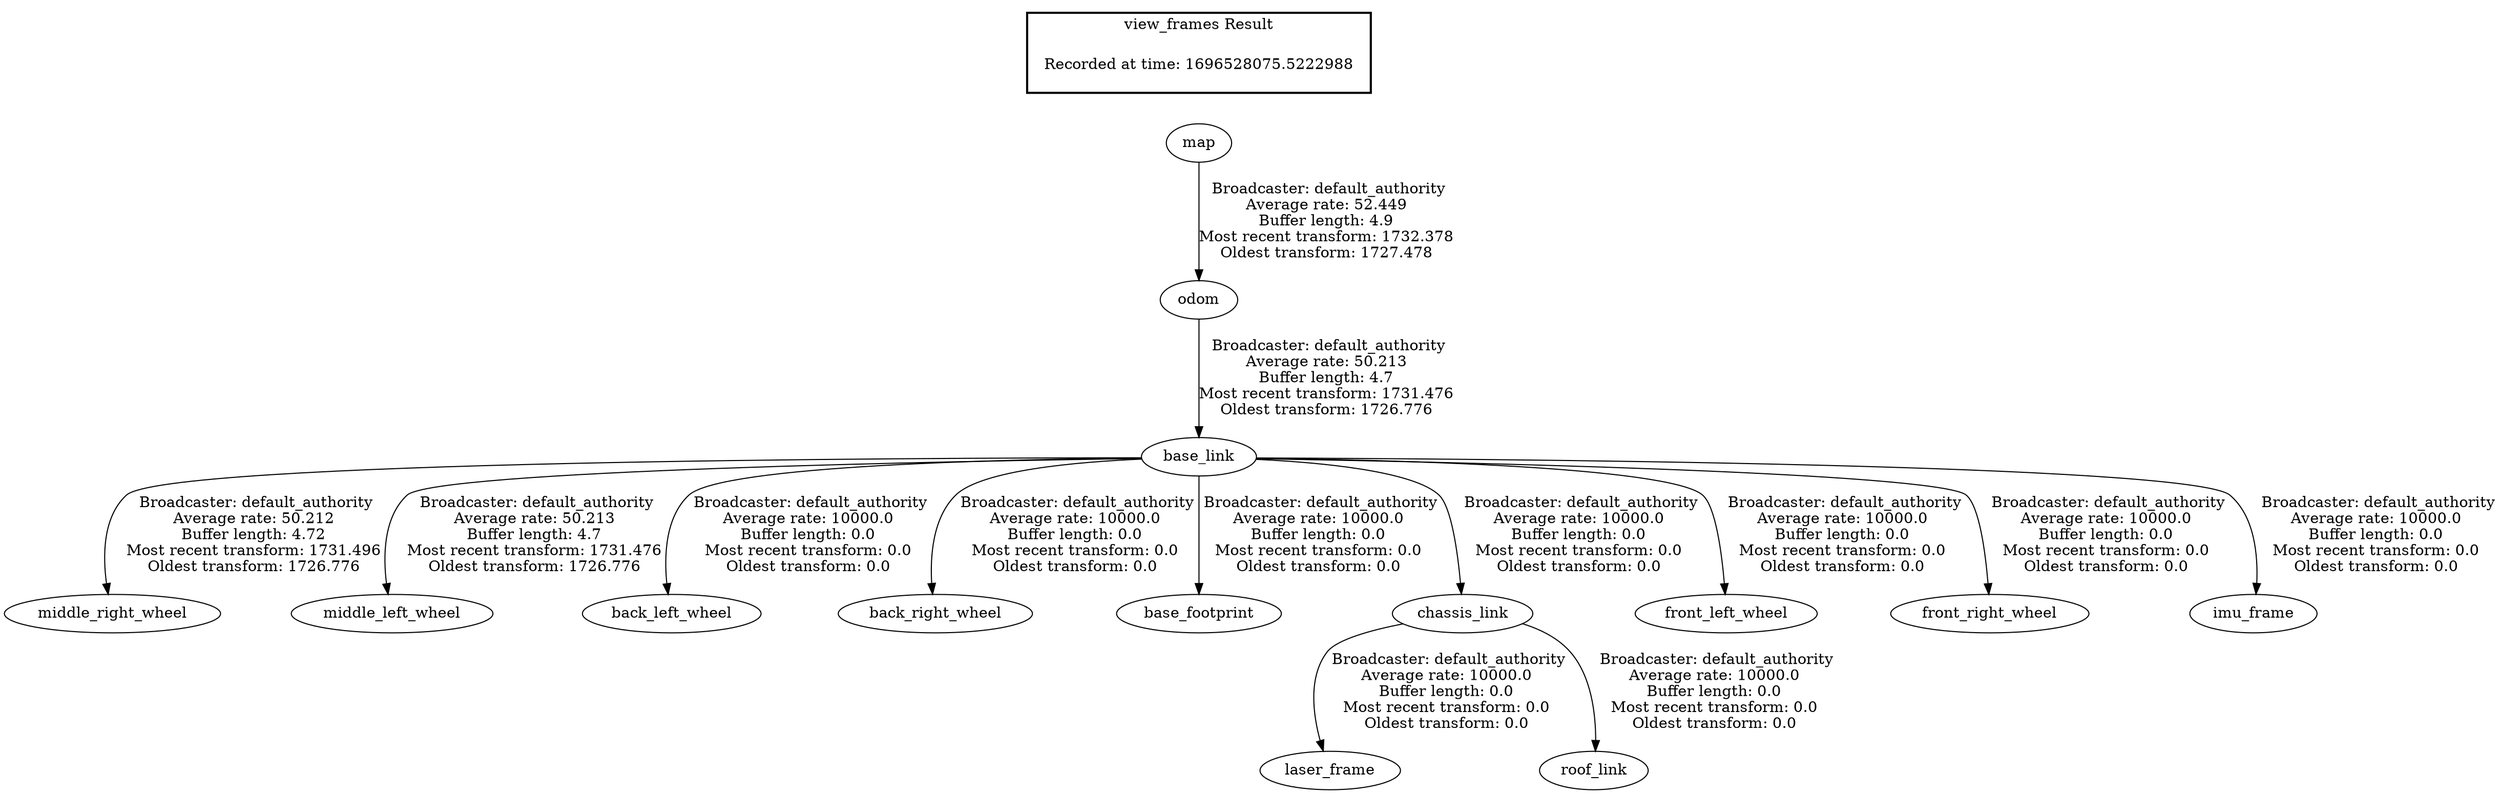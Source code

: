 digraph G {
"base_link" -> "middle_right_wheel"[label=" Broadcaster: default_authority\nAverage rate: 50.212\nBuffer length: 4.72\nMost recent transform: 1731.496\nOldest transform: 1726.776\n"];
"odom" -> "base_link"[label=" Broadcaster: default_authority\nAverage rate: 50.213\nBuffer length: 4.7\nMost recent transform: 1731.476\nOldest transform: 1726.776\n"];
"base_link" -> "middle_left_wheel"[label=" Broadcaster: default_authority\nAverage rate: 50.213\nBuffer length: 4.7\nMost recent transform: 1731.476\nOldest transform: 1726.776\n"];
"map" -> "odom"[label=" Broadcaster: default_authority\nAverage rate: 52.449\nBuffer length: 4.9\nMost recent transform: 1732.378\nOldest transform: 1727.478\n"];
"base_link" -> "back_left_wheel"[label=" Broadcaster: default_authority\nAverage rate: 10000.0\nBuffer length: 0.0\nMost recent transform: 0.0\nOldest transform: 0.0\n"];
"base_link" -> "back_right_wheel"[label=" Broadcaster: default_authority\nAverage rate: 10000.0\nBuffer length: 0.0\nMost recent transform: 0.0\nOldest transform: 0.0\n"];
"base_link" -> "base_footprint"[label=" Broadcaster: default_authority\nAverage rate: 10000.0\nBuffer length: 0.0\nMost recent transform: 0.0\nOldest transform: 0.0\n"];
"base_link" -> "chassis_link"[label=" Broadcaster: default_authority\nAverage rate: 10000.0\nBuffer length: 0.0\nMost recent transform: 0.0\nOldest transform: 0.0\n"];
"base_link" -> "front_left_wheel"[label=" Broadcaster: default_authority\nAverage rate: 10000.0\nBuffer length: 0.0\nMost recent transform: 0.0\nOldest transform: 0.0\n"];
"base_link" -> "front_right_wheel"[label=" Broadcaster: default_authority\nAverage rate: 10000.0\nBuffer length: 0.0\nMost recent transform: 0.0\nOldest transform: 0.0\n"];
"base_link" -> "imu_frame"[label=" Broadcaster: default_authority\nAverage rate: 10000.0\nBuffer length: 0.0\nMost recent transform: 0.0\nOldest transform: 0.0\n"];
"chassis_link" -> "laser_frame"[label=" Broadcaster: default_authority\nAverage rate: 10000.0\nBuffer length: 0.0\nMost recent transform: 0.0\nOldest transform: 0.0\n"];
"chassis_link" -> "roof_link"[label=" Broadcaster: default_authority\nAverage rate: 10000.0\nBuffer length: 0.0\nMost recent transform: 0.0\nOldest transform: 0.0\n"];
edge [style=invis];
 subgraph cluster_legend { style=bold; color=black; label ="view_frames Result";
"Recorded at time: 1696528075.5222988"[ shape=plaintext ] ;
}->"map";
}